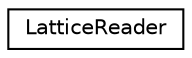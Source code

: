 digraph "Graphical Class Hierarchy"
{
  edge [fontname="Helvetica",fontsize="10",labelfontname="Helvetica",labelfontsize="10"];
  node [fontname="Helvetica",fontsize="10",shape=record];
  rankdir="LR";
  Node0 [label="LatticeReader",height=0.2,width=0.4,color="black", fillcolor="white", style="filled",URL="$classkaldi_1_1LatticeReader.html",tooltip="LatticeReader provides (static) functions for reading both Lattice and CompactLattice, in text form. "];
}
